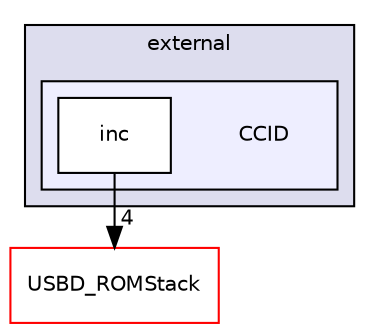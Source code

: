 digraph "external/CCID" {
  compound=true
  node [ fontsize="10", fontname="Helvetica"];
  edge [ labelfontsize="10", labelfontname="Helvetica"];
  subgraph clusterdir_397d9aeee4af8edecac90968d93b57df {
    graph [ bgcolor="#ddddee", pencolor="black", label="external" fontname="Helvetica", fontsize="10", URL="dir_397d9aeee4af8edecac90968d93b57df.html"]
  subgraph clusterdir_6303fed337eac965f509d062849ece48 {
    graph [ bgcolor="#eeeeff", pencolor="black", label="" URL="dir_6303fed337eac965f509d062849ece48.html"];
    dir_6303fed337eac965f509d062849ece48 [shape=plaintext label="CCID"];
    dir_837fdd17e969cf34c0a05b5582a77c6a [shape=box label="inc" color="black" fillcolor="white" style="filled" URL="dir_837fdd17e969cf34c0a05b5582a77c6a.html"];
  }
  }
  dir_f23c9e26b440a70abb590ad1d9eff66a [shape=box label="USBD_ROMStack" fillcolor="white" style="filled" color="red" URL="dir_f23c9e26b440a70abb590ad1d9eff66a.html"];
  dir_837fdd17e969cf34c0a05b5582a77c6a->dir_f23c9e26b440a70abb590ad1d9eff66a [headlabel="4", labeldistance=1.5 headhref="dir_000002_000005.html"];
}
